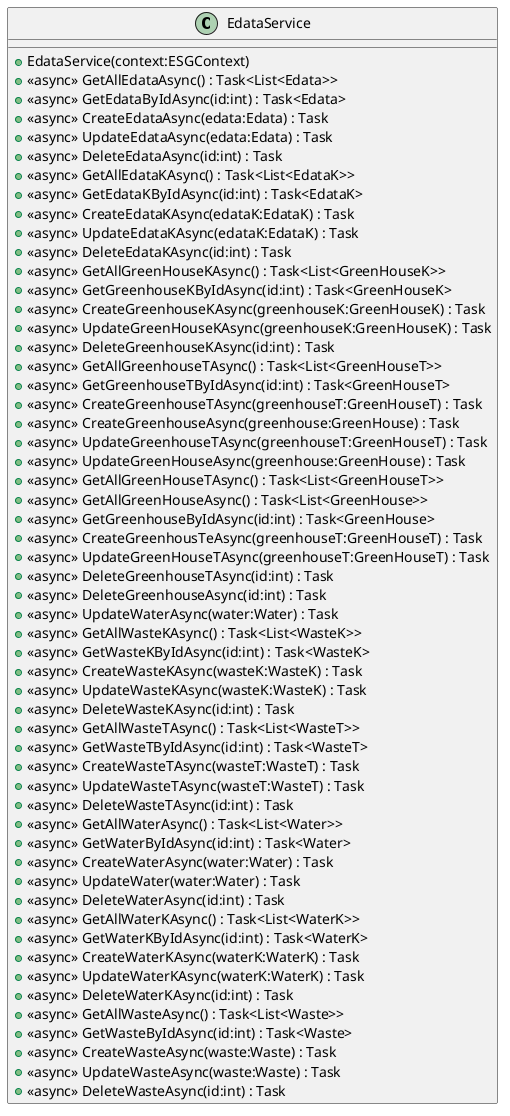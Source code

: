 @startuml
class EdataService {
    + EdataService(context:ESGContext)
    + <<async>> GetAllEdataAsync() : Task<List<Edata>>
    + <<async>> GetEdataByIdAsync(id:int) : Task<Edata>
    + <<async>> CreateEdataAsync(edata:Edata) : Task
    + <<async>> UpdateEdataAsync(edata:Edata) : Task
    + <<async>> DeleteEdataAsync(id:int) : Task
    + <<async>> GetAllEdataKAsync() : Task<List<EdataK>>
    + <<async>> GetEdataKByIdAsync(id:int) : Task<EdataK>
    + <<async>> CreateEdataKAsync(edataK:EdataK) : Task
    + <<async>> UpdateEdataKAsync(edataK:EdataK) : Task
    + <<async>> DeleteEdataKAsync(id:int) : Task
    + <<async>> GetAllGreenHouseKAsync() : Task<List<GreenHouseK>>
    + <<async>> GetGreenhouseKByIdAsync(id:int) : Task<GreenHouseK>
    + <<async>> CreateGreenhouseKAsync(greenhouseK:GreenHouseK) : Task
    + <<async>> UpdateGreenHouseKAsync(greenhouseK:GreenHouseK) : Task
    + <<async>> DeleteGreenhouseKAsync(id:int) : Task
    + <<async>> GetAllGreenhouseTAsync() : Task<List<GreenHouseT>>
    + <<async>> GetGreenhouseTByIdAsync(id:int) : Task<GreenHouseT>
    + <<async>> CreateGreenhouseTAsync(greenhouseT:GreenHouseT) : Task
    + <<async>> CreateGreenhouseAsync(greenhouse:GreenHouse) : Task
    + <<async>> UpdateGreenhouseTAsync(greenhouseT:GreenHouseT) : Task
    + <<async>> UpdateGreenHouseAsync(greenhouse:GreenHouse) : Task
    + <<async>> GetAllGreenHouseTAsync() : Task<List<GreenHouseT>>
    + <<async>> GetAllGreenHouseAsync() : Task<List<GreenHouse>>
    + <<async>> GetGreenhouseByIdAsync(id:int) : Task<GreenHouse>
    + <<async>> CreateGreenhousTeAsync(greenhouseT:GreenHouseT) : Task
    + <<async>> UpdateGreenHouseTAsync(greenhouseT:GreenHouseT) : Task
    + <<async>> DeleteGreenhouseTAsync(id:int) : Task
    + <<async>> DeleteGreenhouseAsync(id:int) : Task
    + <<async>> UpdateWaterAsync(water:Water) : Task
    + <<async>> GetAllWasteKAsync() : Task<List<WasteK>>
    + <<async>> GetWasteKByIdAsync(id:int) : Task<WasteK>
    + <<async>> CreateWasteKAsync(wasteK:WasteK) : Task
    + <<async>> UpdateWasteKAsync(wasteK:WasteK) : Task
    + <<async>> DeleteWasteKAsync(id:int) : Task
    + <<async>> GetAllWasteTAsync() : Task<List<WasteT>>
    + <<async>> GetWasteTByIdAsync(id:int) : Task<WasteT>
    + <<async>> CreateWasteTAsync(wasteT:WasteT) : Task
    + <<async>> UpdateWasteTAsync(wasteT:WasteT) : Task
    + <<async>> DeleteWasteTAsync(id:int) : Task
    + <<async>> GetAllWaterAsync() : Task<List<Water>>
    + <<async>> GetWaterByIdAsync(id:int) : Task<Water>
    + <<async>> CreateWaterAsync(water:Water) : Task
    + <<async>> UpdateWater(water:Water) : Task
    + <<async>> DeleteWaterAsync(id:int) : Task
    + <<async>> GetAllWaterKAsync() : Task<List<WaterK>>
    + <<async>> GetWaterKByIdAsync(id:int) : Task<WaterK>
    + <<async>> CreateWaterKAsync(waterK:WaterK) : Task
    + <<async>> UpdateWaterKAsync(waterK:WaterK) : Task
    + <<async>> DeleteWaterKAsync(id:int) : Task
    + <<async>> GetAllWasteAsync() : Task<List<Waste>>
    + <<async>> GetWasteByIdAsync(id:int) : Task<Waste>
    + <<async>> CreateWasteAsync(waste:Waste) : Task
    + <<async>> UpdateWasteAsync(waste:Waste) : Task
    + <<async>> DeleteWasteAsync(id:int) : Task
}
@enduml
